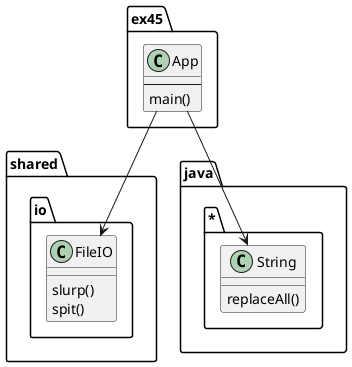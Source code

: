 @startuml

package shared.io {
   class FileIO {
      slurp()
      spit()
   }
}

package ex45 {
   class App {
      --
      main()
   }
}

package java.* {
   class String {
      replaceAll()
   }
}


App --> FileIO
App --> String

@enduml